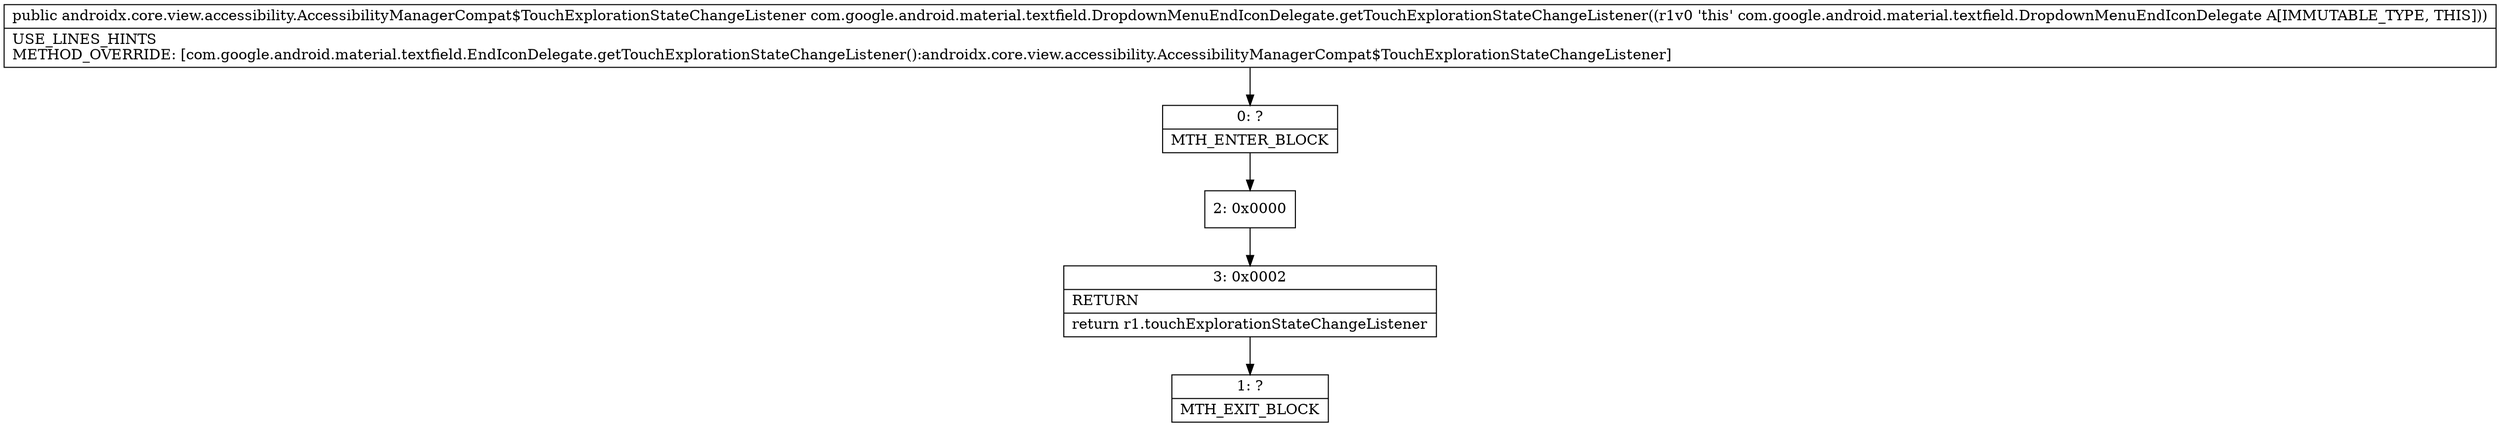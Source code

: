 digraph "CFG forcom.google.android.material.textfield.DropdownMenuEndIconDelegate.getTouchExplorationStateChangeListener()Landroidx\/core\/view\/accessibility\/AccessibilityManagerCompat$TouchExplorationStateChangeListener;" {
Node_0 [shape=record,label="{0\:\ ?|MTH_ENTER_BLOCK\l}"];
Node_2 [shape=record,label="{2\:\ 0x0000}"];
Node_3 [shape=record,label="{3\:\ 0x0002|RETURN\l|return r1.touchExplorationStateChangeListener\l}"];
Node_1 [shape=record,label="{1\:\ ?|MTH_EXIT_BLOCK\l}"];
MethodNode[shape=record,label="{public androidx.core.view.accessibility.AccessibilityManagerCompat$TouchExplorationStateChangeListener com.google.android.material.textfield.DropdownMenuEndIconDelegate.getTouchExplorationStateChangeListener((r1v0 'this' com.google.android.material.textfield.DropdownMenuEndIconDelegate A[IMMUTABLE_TYPE, THIS]))  | USE_LINES_HINTS\lMETHOD_OVERRIDE: [com.google.android.material.textfield.EndIconDelegate.getTouchExplorationStateChangeListener():androidx.core.view.accessibility.AccessibilityManagerCompat$TouchExplorationStateChangeListener]\l}"];
MethodNode -> Node_0;Node_0 -> Node_2;
Node_2 -> Node_3;
Node_3 -> Node_1;
}

